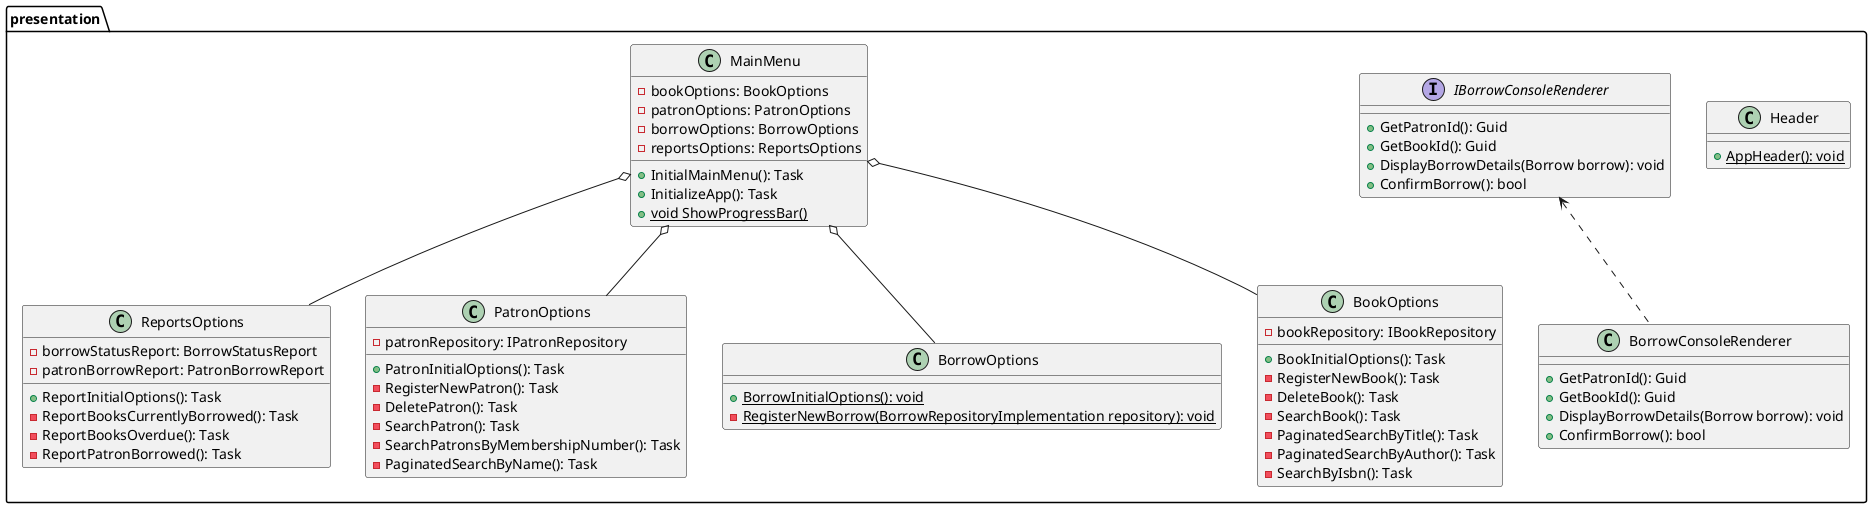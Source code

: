 @startuml
package presentation {
    class ReportsOptions {
        - borrowStatusReport: BorrowStatusReport
        - patronBorrowReport: PatronBorrowReport
        + ReportInitialOptions(): Task
        - ReportBooksCurrentlyBorrowed(): Task
        - ReportBooksOverdue(): Task
        - ReportPatronBorrowed(): Task
    }

    class Header {
        + {static} AppHeader(): void
    }

    class PatronOptions {
        - patronRepository: IPatronRepository
        + PatronInitialOptions(): Task
        - RegisterNewPatron(): Task
        - DeletePatron(): Task
        - SearchPatron(): Task
        - SearchPatronsByMembershipNumber(): Task
        - PaginatedSearchByName(): Task
    }

    class BorrowOptions {
        + {static} BorrowInitialOptions(): void
        - {static} RegisterNewBorrow(BorrowRepositoryImplementation repository): void
    }

    class BookOptions {
        - bookRepository: IBookRepository
        + BookInitialOptions(): Task
        - RegisterNewBook(): Task
        - DeleteBook(): Task
        - SearchBook(): Task
        - PaginatedSearchByTitle(): Task
        - PaginatedSearchByAuthor(): Task
        - SearchByIsbn(): Task
    }

    class BorrowConsoleRenderer {
        + GetPatronId(): Guid
        + GetBookId(): Guid
        + DisplayBorrowDetails(Borrow borrow): void
        + ConfirmBorrow(): bool
    }

    interface IBorrowConsoleRenderer {
        + GetPatronId(): Guid
        + GetBookId(): Guid
        + DisplayBorrowDetails(Borrow borrow): void
        + ConfirmBorrow(): bool
    }
    IBorrowConsoleRenderer <.. BorrowConsoleRenderer

    class MainMenu {
        - bookOptions: BookOptions
        - patronOptions: PatronOptions
        - borrowOptions: BorrowOptions
        - reportsOptions: ReportsOptions
        + InitialMainMenu(): Task
        + InitializeApp(): Task
        + {static} void ShowProgressBar()
    }
    MainMenu o-- BorrowOptions
    MainMenu o-- BookOptions
    MainMenu o-- PatronOptions
    MainMenu o-- ReportsOptions
}
@enduml
